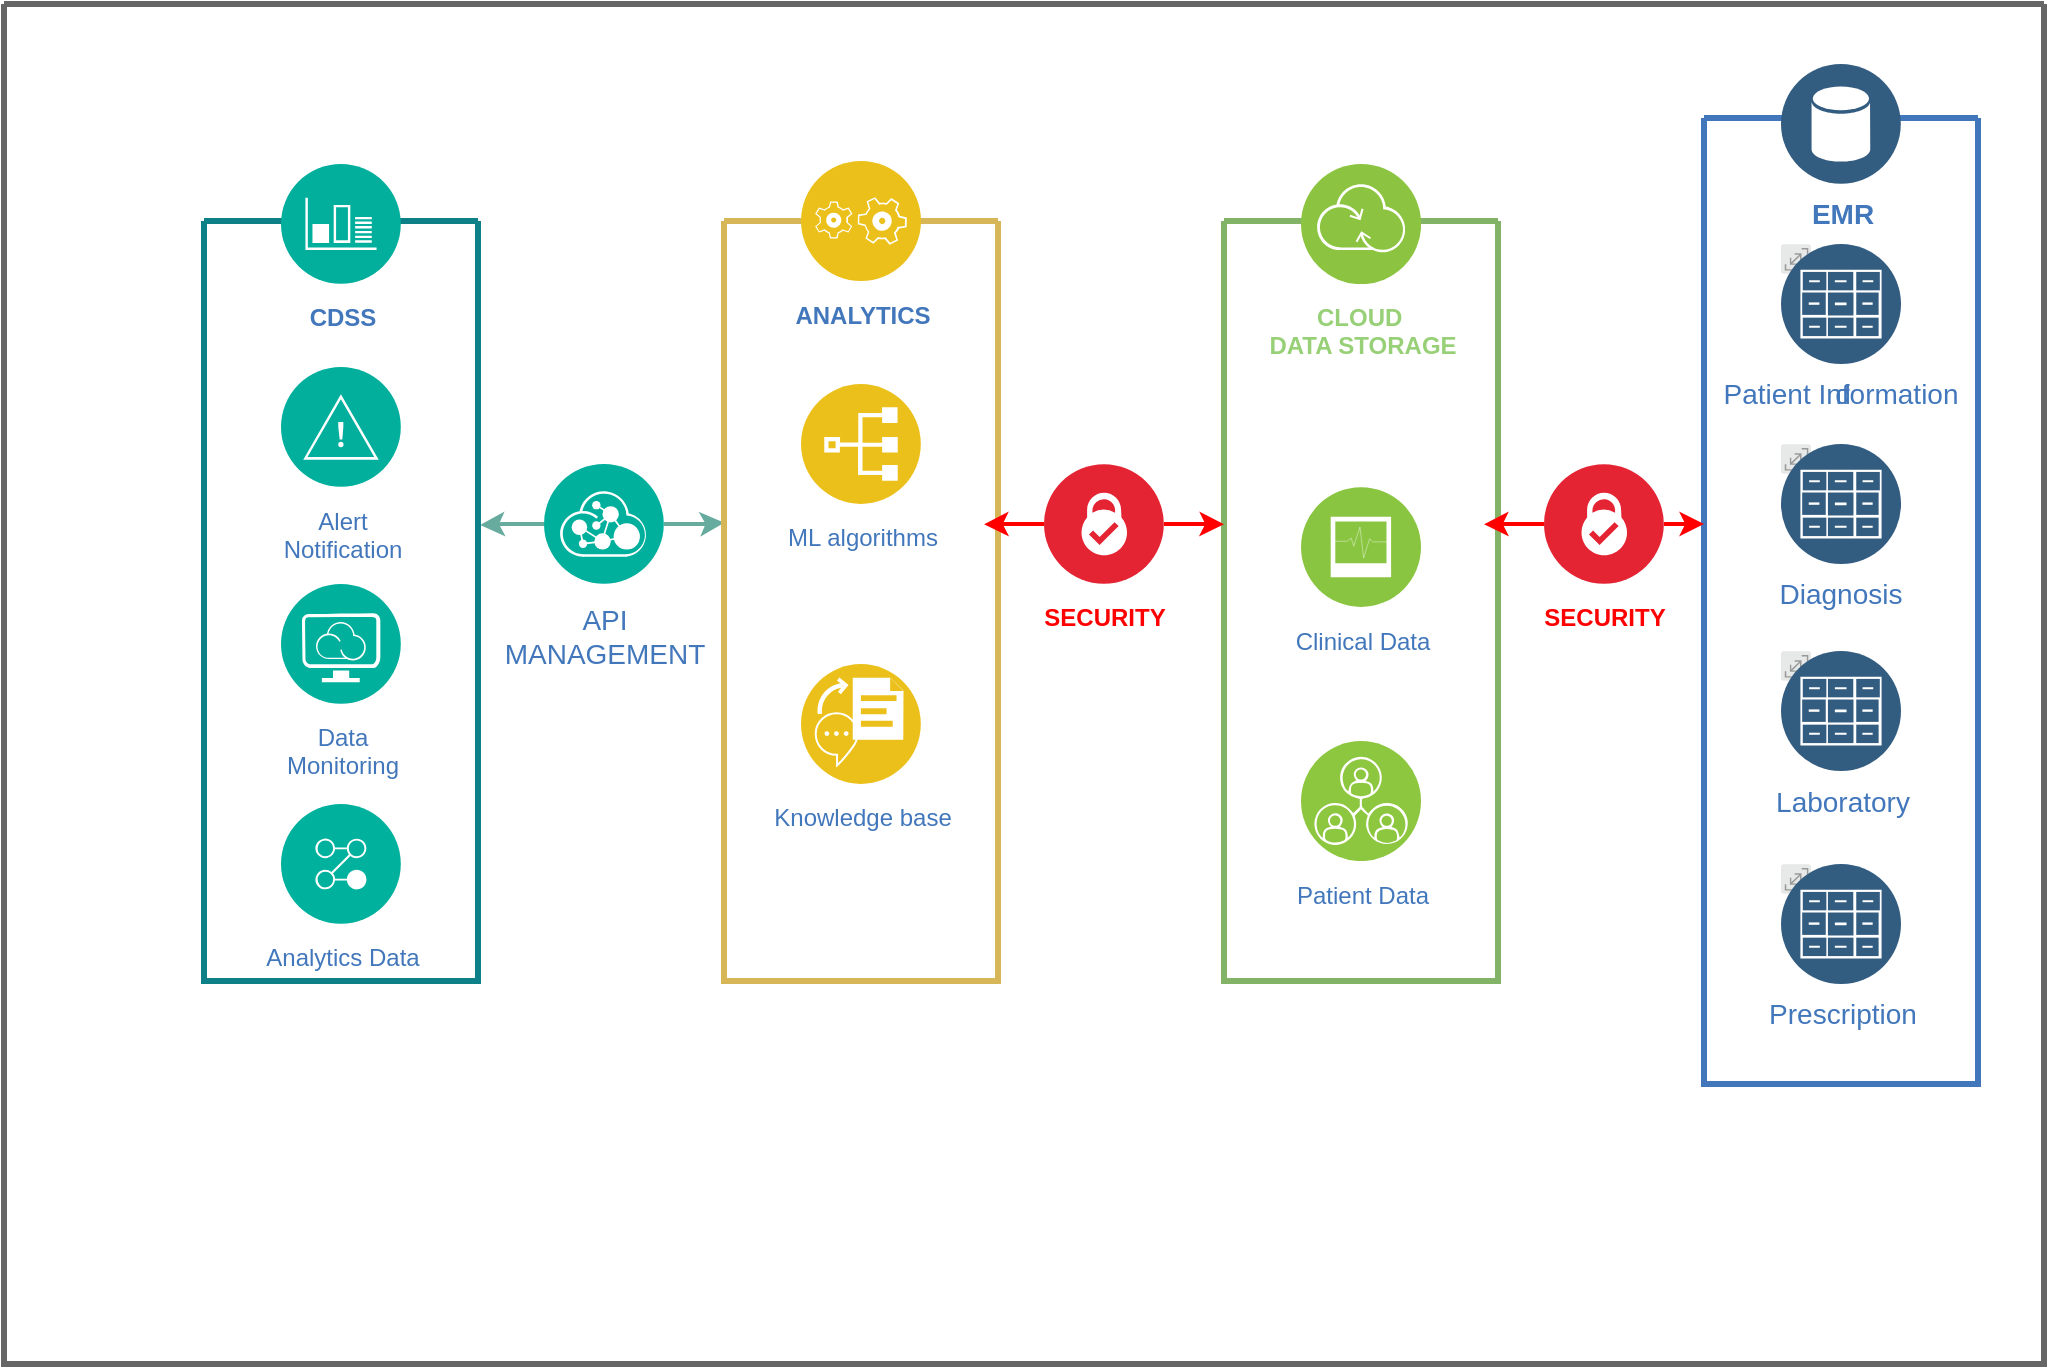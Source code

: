 <mxfile version="20.6.2" type="github">
  <diagram id="0d7cefc2-ccd6-e077-73ed-a8e48b0cddf6" name="Page-1">
    <mxGraphModel dx="1221" dy="767" grid="1" gridSize="10" guides="1" tooltips="1" connect="1" arrows="1" fold="1" page="1" pageScale="1" pageWidth="1169" pageHeight="827" background="none" math="0" shadow="0">
      <root>
        <mxCell id="0" />
        <mxCell id="1" parent="0" />
        <mxCell id="2" value="" style="swimlane;shadow=0;align=right;startSize=0;collapsible=0;strokeWidth=3;fillColor=#f5f5f5;fontColor=#333333;strokeColor=#666666;" parent="1" vertex="1">
          <mxGeometry x="130" y="10" width="1020" height="680" as="geometry" />
        </mxCell>
        <mxCell id="Esg44BOYz5HKo0OelRvy-150" value="" style="edgeStyle=orthogonalEdgeStyle;rounded=0;orthogonalLoop=1;jettySize=auto;html=1;strokeColor=#67AB9F;strokeWidth=2;fontSize=16;fontColor=#FF0000;entryX=0.001;entryY=0.397;entryDx=0;entryDy=0;entryPerimeter=0;" edge="1" parent="2" source="76" target="Esg44BOYz5HKo0OelRvy-125">
          <mxGeometry relative="1" as="geometry" />
        </mxCell>
        <mxCell id="Esg44BOYz5HKo0OelRvy-151" style="edgeStyle=orthogonalEdgeStyle;rounded=0;orthogonalLoop=1;jettySize=auto;html=1;entryX=1.008;entryY=0.4;entryDx=0;entryDy=0;entryPerimeter=0;strokeColor=#67AB9F;strokeWidth=2;fontSize=16;fontColor=#FF0000;" edge="1" parent="2" source="76" target="Esg44BOYz5HKo0OelRvy-139">
          <mxGeometry relative="1" as="geometry" />
        </mxCell>
        <mxCell id="76" value="API&lt;div&gt;MANAGEMENT&lt;/div&gt;" style="aspect=fixed;perimeter=ellipsePerimeter;html=1;align=center;shadow=0;dashed=0;image;image=img/lib/ibm/management/api_management.svg;rounded=1;labelBackgroundColor=#ffffff;strokeColor=#666666;strokeWidth=3;fillColor=#C2952D;gradientColor=none;fontSize=14;fontColor=#4277BB;spacingTop=3;" parent="2" vertex="1">
          <mxGeometry x="270" y="230" width="60" height="60" as="geometry" />
        </mxCell>
        <mxCell id="77" value="" style="swimlane;shadow=0;strokeColor=#82b366;fillColor=#d5e8d4;align=right;startSize=0;collapsible=0;strokeWidth=3;" parent="2" vertex="1">
          <mxGeometry x="610" y="108.5" width="137" height="380" as="geometry" />
        </mxCell>
        <mxCell id="Esg44BOYz5HKo0OelRvy-120" value="Clinical Data" style="aspect=fixed;perimeter=ellipsePerimeter;html=1;align=center;shadow=0;dashed=0;fontColor=#4277BB;labelBackgroundColor=#ffffff;fontSize=12;spacingTop=3;image;image=img/lib/ibm/infrastructure/diagnostics.svg;" vertex="1" parent="77">
          <mxGeometry x="38.5" y="133" width="60" height="60" as="geometry" />
        </mxCell>
        <mxCell id="Esg44BOYz5HKo0OelRvy-121" value="Patient Data" style="aspect=fixed;perimeter=ellipsePerimeter;html=1;align=center;shadow=0;dashed=0;fontColor=#4277BB;labelBackgroundColor=#ffffff;fontSize=12;spacingTop=3;image;image=img/lib/ibm/infrastructure/peer_services.svg;" vertex="1" parent="77">
          <mxGeometry x="38.5" y="260" width="60" height="60" as="geometry" />
        </mxCell>
        <mxCell id="Esg44BOYz5HKo0OelRvy-136" value="&lt;b&gt;&lt;font color=&quot;#97d077&quot;&gt;CLOUD&amp;nbsp;&lt;br&gt;DATA STORAGE&lt;/font&gt;&lt;/b&gt;" style="aspect=fixed;perimeter=ellipsePerimeter;html=1;align=center;shadow=0;dashed=0;fontColor=#4277BB;labelBackgroundColor=#ffffff;fontSize=12;spacingTop=3;image;image=img/lib/ibm/infrastructure/transformation_connectivity.svg;" vertex="1" parent="77">
          <mxGeometry x="38.5" y="-28.5" width="60" height="60" as="geometry" />
        </mxCell>
        <mxCell id="79" value="" style="swimlane;shadow=0;strokeColor=#4277BB;fillColor=#ffffff;fontColor=#000000;align=center;startSize=0;collapsible=0;strokeWidth=3;verticalAlign=bottom;fontSize=16;" parent="2" vertex="1">
          <mxGeometry x="850" y="57" width="137" height="483" as="geometry" />
        </mxCell>
        <mxCell id="99" value="" style="group;fontSize=14;fontColor=#4277BB;labelBackgroundColor=#ffffff;" parent="79" vertex="1" connectable="0">
          <mxGeometry x="38.5" y="373" width="60" height="60" as="geometry" />
        </mxCell>
        <mxCell id="100" value="" style="aspect=fixed;perimeter=ellipsePerimeter;html=1;align=center;shadow=0;dashed=0;image;image=img/lib/ibm/miscellaneous/scalable.svg;rounded=1;labelBackgroundColor=none;strokeColor=#666666;strokeWidth=3;fillColor=#C2952D;gradientColor=none;fontSize=14;fontColor=#4277BB;" parent="99" vertex="1">
          <mxGeometry width="15" height="15" as="geometry" />
        </mxCell>
        <mxCell id="101" value="Prescription" style="aspect=fixed;perimeter=ellipsePerimeter;html=1;align=center;shadow=0;dashed=0;image;image=img/lib/ibm/data/file_repository.svg;rounded=1;labelBackgroundColor=none;strokeColor=#666666;strokeWidth=3;fillColor=#C2952D;gradientColor=none;fontSize=14;fontColor=#4277BB;" parent="99" vertex="1">
          <mxGeometry width="60" height="60" as="geometry" />
        </mxCell>
        <mxCell id="Esg44BOYz5HKo0OelRvy-107" value="Diagnosis" style="group;fontSize=14;fontColor=#4277BB;labelPosition=center;verticalLabelPosition=bottom;align=center;verticalAlign=top;labelBackgroundColor=#ffffff;" vertex="1" connectable="0" parent="79">
          <mxGeometry x="38.5" y="163" width="60" height="60" as="geometry" />
        </mxCell>
        <mxCell id="Esg44BOYz5HKo0OelRvy-108" value="" style="aspect=fixed;perimeter=ellipsePerimeter;html=1;align=center;shadow=0;dashed=0;image;image=img/lib/ibm/miscellaneous/scalable.svg;rounded=1;labelBackgroundColor=none;strokeColor=#666666;strokeWidth=3;fillColor=#C2952D;gradientColor=none;fontSize=14;fontColor=#4277BB;" vertex="1" parent="Esg44BOYz5HKo0OelRvy-107">
          <mxGeometry width="15" height="15" as="geometry" />
        </mxCell>
        <mxCell id="Esg44BOYz5HKo0OelRvy-109" value="" style="aspect=fixed;perimeter=ellipsePerimeter;html=1;align=center;shadow=0;dashed=0;image;image=img/lib/ibm/data/file_repository.svg;rounded=1;labelBackgroundColor=none;strokeColor=#666666;strokeWidth=3;fillColor=#C2952D;gradientColor=none;fontSize=14;fontColor=#4277BB;" vertex="1" parent="Esg44BOYz5HKo0OelRvy-107">
          <mxGeometry width="60" height="60" as="geometry" />
        </mxCell>
        <mxCell id="Esg44BOYz5HKo0OelRvy-122" value="&lt;b&gt;EMR&lt;/b&gt;" style="aspect=fixed;perimeter=ellipsePerimeter;html=1;align=center;shadow=0;dashed=0;image;image=img/lib/ibm/data/data_services.svg;rounded=1;labelBackgroundColor=#ffffff;strokeColor=#666666;strokeWidth=3;fillColor=#C2952D;gradientColor=none;fontSize=14;fontColor=#4277BB;" vertex="1" parent="79">
          <mxGeometry x="38.5" y="-27" width="60" height="60" as="geometry" />
        </mxCell>
        <mxCell id="96" value="" style="group;fontSize=14;fontColor=#4277BB;labelBackgroundColor=#ffffff;" parent="79" vertex="1" connectable="0">
          <mxGeometry x="38.5" y="266.5" width="60" height="60" as="geometry" />
        </mxCell>
        <mxCell id="97" value="" style="aspect=fixed;perimeter=ellipsePerimeter;html=1;align=center;shadow=0;dashed=0;image;image=img/lib/ibm/miscellaneous/scalable.svg;rounded=1;labelBackgroundColor=none;strokeColor=#666666;strokeWidth=3;fillColor=#C2952D;gradientColor=none;fontSize=14;fontColor=#4277BB;" parent="96" vertex="1">
          <mxGeometry width="15" height="15" as="geometry" />
        </mxCell>
        <mxCell id="98" value="Laboratory" style="aspect=fixed;perimeter=ellipsePerimeter;html=1;align=center;shadow=0;dashed=0;image;image=img/lib/ibm/data/file_repository.svg;rounded=1;labelBackgroundColor=none;strokeColor=#666666;strokeWidth=3;fillColor=#C2952D;gradientColor=none;fontSize=14;fontColor=#4277BB;" parent="96" vertex="1">
          <mxGeometry width="60" height="60" as="geometry" />
        </mxCell>
        <mxCell id="Esg44BOYz5HKo0OelRvy-143" value="Patient Information" style="group;fontSize=14;fontColor=#4277BB;labelPosition=center;verticalLabelPosition=bottom;align=center;verticalAlign=top;labelBackgroundColor=#ffffff;" vertex="1" connectable="0" parent="79">
          <mxGeometry x="38.5" y="63" width="60" height="60" as="geometry" />
        </mxCell>
        <mxCell id="Esg44BOYz5HKo0OelRvy-144" value="" style="aspect=fixed;perimeter=ellipsePerimeter;html=1;align=center;shadow=0;dashed=0;image;image=img/lib/ibm/miscellaneous/scalable.svg;rounded=1;labelBackgroundColor=none;strokeColor=#666666;strokeWidth=3;fillColor=#C2952D;gradientColor=none;fontSize=14;fontColor=#4277BB;" vertex="1" parent="Esg44BOYz5HKo0OelRvy-143">
          <mxGeometry width="15" height="15" as="geometry" />
        </mxCell>
        <mxCell id="Esg44BOYz5HKo0OelRvy-145" value="d" style="aspect=fixed;perimeter=ellipsePerimeter;html=1;align=center;shadow=0;dashed=0;image;image=img/lib/ibm/data/file_repository.svg;rounded=1;labelBackgroundColor=none;strokeColor=#666666;strokeWidth=3;fillColor=#C2952D;gradientColor=none;fontSize=14;fontColor=#4277BB;" vertex="1" parent="Esg44BOYz5HKo0OelRvy-143">
          <mxGeometry width="60" height="60" as="geometry" />
        </mxCell>
        <mxCell id="Esg44BOYz5HKo0OelRvy-156" style="edgeStyle=orthogonalEdgeStyle;rounded=0;orthogonalLoop=1;jettySize=auto;html=1;entryX=0.949;entryY=0.399;entryDx=0;entryDy=0;entryPerimeter=0;strokeColor=#FF0000;strokeWidth=2;fontSize=16;fontColor=#FF0000;" edge="1" parent="2" source="Esg44BOYz5HKo0OelRvy-112" target="77">
          <mxGeometry relative="1" as="geometry" />
        </mxCell>
        <mxCell id="Esg44BOYz5HKo0OelRvy-157" style="edgeStyle=orthogonalEdgeStyle;rounded=0;orthogonalLoop=1;jettySize=auto;html=1;strokeColor=#FF0000;strokeWidth=2;fontSize=16;fontColor=#FF0000;" edge="1" parent="2" source="Esg44BOYz5HKo0OelRvy-112">
          <mxGeometry relative="1" as="geometry">
            <mxPoint x="850" y="260" as="targetPoint" />
          </mxGeometry>
        </mxCell>
        <mxCell id="Esg44BOYz5HKo0OelRvy-112" value="&lt;font color=&quot;#ff0000&quot;&gt;SECURITY&lt;/font&gt;" style="aspect=fixed;perimeter=ellipsePerimeter;html=1;align=center;shadow=0;dashed=0;fontColor=#4277BB;labelBackgroundColor=#ffffff;fontSize=12;spacingTop=3;image;image=img/lib/ibm/blockchain/certificate_authority.svg;fontStyle=1" vertex="1" parent="2">
          <mxGeometry x="770" y="230" width="60" height="60" as="geometry" />
        </mxCell>
        <mxCell id="Esg44BOYz5HKo0OelRvy-125" value="" style="swimlane;shadow=0;strokeColor=#d6b656;fillColor=#fff2cc;align=right;startSize=0;collapsible=0;strokeWidth=3;" vertex="1" parent="2">
          <mxGeometry x="360" y="108.5" width="137" height="380" as="geometry" />
        </mxCell>
        <mxCell id="Esg44BOYz5HKo0OelRvy-124" value="&lt;b&gt;ANALYTICS&lt;/b&gt;" style="aspect=fixed;perimeter=ellipsePerimeter;html=1;align=center;shadow=0;dashed=0;fontColor=#4277BB;labelBackgroundColor=#ffffff;fontSize=12;spacingTop=3;image;image=img/lib/ibm/applications/application_logic.svg;" vertex="1" parent="Esg44BOYz5HKo0OelRvy-125">
          <mxGeometry x="38.5" y="-30" width="60" height="60" as="geometry" />
        </mxCell>
        <mxCell id="Esg44BOYz5HKo0OelRvy-137" value="ML algorithms" style="aspect=fixed;perimeter=ellipsePerimeter;html=1;align=center;shadow=0;dashed=0;fontColor=#4277BB;labelBackgroundColor=#ffffff;fontSize=12;spacingTop=3;image;image=img/lib/ibm/applications/index.svg;" vertex="1" parent="Esg44BOYz5HKo0OelRvy-125">
          <mxGeometry x="38.5" y="81.5" width="60" height="60" as="geometry" />
        </mxCell>
        <mxCell id="Esg44BOYz5HKo0OelRvy-138" value="Knowledge base" style="aspect=fixed;perimeter=ellipsePerimeter;html=1;align=center;shadow=0;dashed=0;fontColor=#4277BB;labelBackgroundColor=#ffffff;fontSize=12;spacingTop=3;image;image=img/lib/ibm/applications/speech_to_text.svg;" vertex="1" parent="Esg44BOYz5HKo0OelRvy-125">
          <mxGeometry x="38.5" y="221.5" width="60" height="60" as="geometry" />
        </mxCell>
        <mxCell id="Esg44BOYz5HKo0OelRvy-153" style="edgeStyle=orthogonalEdgeStyle;rounded=0;orthogonalLoop=1;jettySize=auto;html=1;entryX=0.949;entryY=0.399;entryDx=0;entryDy=0;entryPerimeter=0;strokeColor=#FF0000;strokeWidth=2;fontSize=16;fontColor=#FF0000;" edge="1" parent="2" source="Esg44BOYz5HKo0OelRvy-130" target="Esg44BOYz5HKo0OelRvy-125">
          <mxGeometry relative="1" as="geometry" />
        </mxCell>
        <mxCell id="Esg44BOYz5HKo0OelRvy-155" style="edgeStyle=orthogonalEdgeStyle;rounded=0;orthogonalLoop=1;jettySize=auto;html=1;entryX=0;entryY=0.399;entryDx=0;entryDy=0;entryPerimeter=0;strokeColor=#FF0000;strokeWidth=2;fontSize=16;fontColor=#FF0000;" edge="1" parent="2" source="Esg44BOYz5HKo0OelRvy-130" target="77">
          <mxGeometry relative="1" as="geometry" />
        </mxCell>
        <mxCell id="Esg44BOYz5HKo0OelRvy-130" value="SECURITY" style="aspect=fixed;perimeter=ellipsePerimeter;html=1;align=center;shadow=0;dashed=0;fontColor=#FF0000;labelBackgroundColor=#ffffff;fontSize=12;spacingTop=3;image;image=img/lib/ibm/blockchain/certificate_authority.svg;fontStyle=1" vertex="1" parent="2">
          <mxGeometry x="520" y="230" width="60" height="60" as="geometry" />
        </mxCell>
        <mxCell id="Esg44BOYz5HKo0OelRvy-139" value="" style="swimlane;shadow=0;strokeColor=#0e8088;fillColor=#b0e3e6;align=right;startSize=0;collapsible=0;strokeWidth=3;" vertex="1" parent="2">
          <mxGeometry x="100" y="108.5" width="137" height="380" as="geometry" />
        </mxCell>
        <mxCell id="Esg44BOYz5HKo0OelRvy-146" value="&lt;b&gt;CDSS&lt;/b&gt;" style="aspect=fixed;perimeter=ellipsePerimeter;html=1;align=center;shadow=0;dashed=0;fontColor=#4277BB;labelBackgroundColor=#ffffff;fontSize=12;spacingTop=3;image;image=img/lib/ibm/management/monitoring_metrics.svg;" vertex="1" parent="Esg44BOYz5HKo0OelRvy-139">
          <mxGeometry x="38.5" y="-28.5" width="60" height="60" as="geometry" />
        </mxCell>
        <mxCell id="Esg44BOYz5HKo0OelRvy-147" value="Alert&lt;br&gt;Notification" style="aspect=fixed;perimeter=ellipsePerimeter;html=1;align=center;shadow=0;dashed=0;fontColor=#4277BB;labelBackgroundColor=#ffffff;fontSize=12;spacingTop=3;image;image=img/lib/ibm/management/alert_notification.svg;" vertex="1" parent="Esg44BOYz5HKo0OelRvy-139">
          <mxGeometry x="38.5" y="73" width="60" height="60" as="geometry" />
        </mxCell>
        <mxCell id="Esg44BOYz5HKo0OelRvy-148" value="Data&lt;br&gt;Monitoring" style="aspect=fixed;perimeter=ellipsePerimeter;html=1;align=center;shadow=0;dashed=0;fontColor=#4277BB;labelBackgroundColor=#ffffff;fontSize=12;spacingTop=3;image;image=img/lib/ibm/management/provider_cloud_portal_service.svg;" vertex="1" parent="Esg44BOYz5HKo0OelRvy-139">
          <mxGeometry x="38.5" y="181.5" width="60" height="60" as="geometry" />
        </mxCell>
        <mxCell id="Esg44BOYz5HKo0OelRvy-149" value="Analytics Data" style="aspect=fixed;perimeter=ellipsePerimeter;html=1;align=center;shadow=0;dashed=0;fontColor=#4277BB;labelBackgroundColor=#ffffff;fontSize=12;spacingTop=3;image;image=img/lib/ibm/management/process_management.svg;" vertex="1" parent="Esg44BOYz5HKo0OelRvy-139">
          <mxGeometry x="38.5" y="291.5" width="60" height="60" as="geometry" />
        </mxCell>
      </root>
    </mxGraphModel>
  </diagram>
</mxfile>
